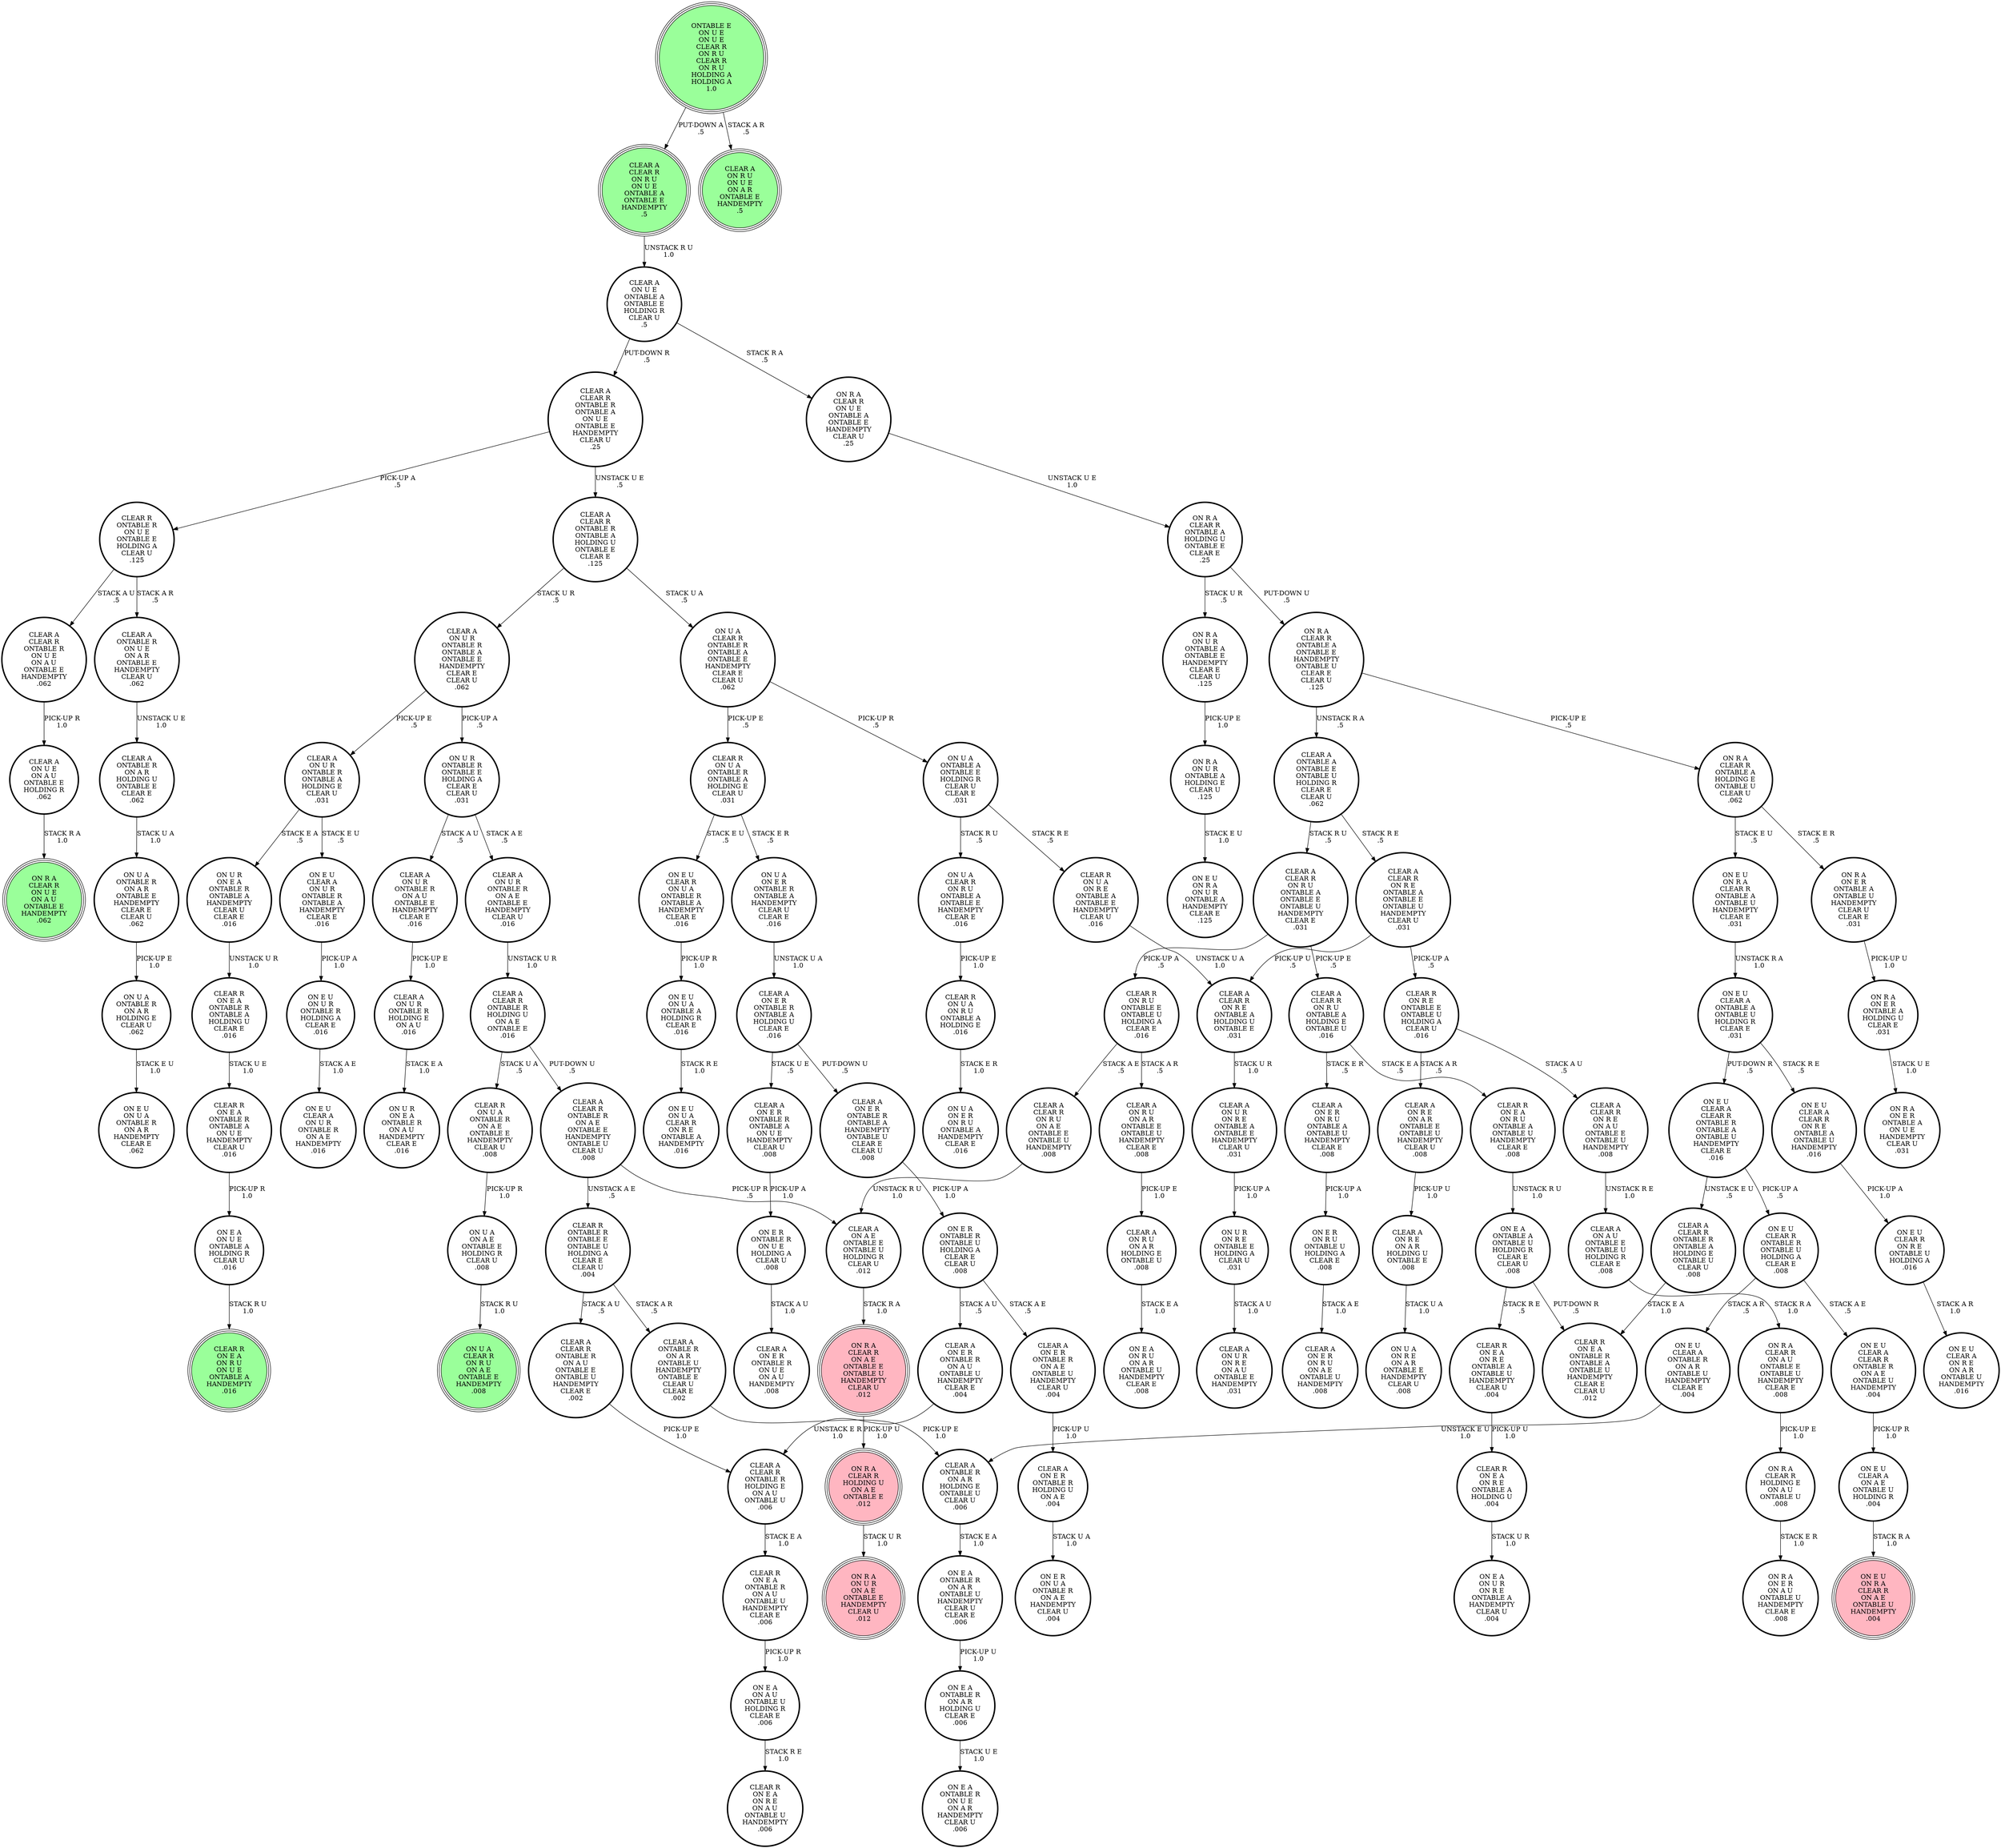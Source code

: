 digraph {
"CLEAR A\nCLEAR R\nON R E\nON A U\nONTABLE E\nONTABLE U\nHANDEMPTY\n.008\n" -> "CLEAR A\nON A U\nONTABLE E\nONTABLE U\nHOLDING R\nCLEAR E\n.008\n"[label="UNSTACK R E\n1.0\n"];
"ON E A\nON A U\nONTABLE U\nHOLDING R\nCLEAR E\n.006\n" -> "CLEAR R\nON E A\nON R E\nON A U\nONTABLE U\nHANDEMPTY\n.006\n"[label="STACK R E\n1.0\n"];
"ON E U\nON U A\nONTABLE A\nHOLDING R\nCLEAR E\n.016\n" -> "ON E U\nON U A\nCLEAR R\nON R E\nONTABLE A\nHANDEMPTY\n.016\n"[label="STACK R E\n1.0\n"];
"ON R A\nON E R\nONTABLE A\nONTABLE U\nHANDEMPTY\nCLEAR U\nCLEAR E\n.031\n" -> "ON R A\nON E R\nONTABLE A\nHOLDING U\nCLEAR E\n.031\n"[label="PICK-UP U\n1.0\n"];
"ON R A\nCLEAR R\nHOLDING E\nON A U\nONTABLE U\n.008\n" -> "ON R A\nON E R\nON A U\nONTABLE U\nHANDEMPTY\nCLEAR E\n.008\n"[label="STACK E R\n1.0\n"];
"CLEAR R\nONTABLE R\nONTABLE E\nONTABLE U\nHOLDING A\nCLEAR E\nCLEAR U\n.004\n" -> "CLEAR A\nONTABLE R\nON A R\nONTABLE U\nHANDEMPTY\nONTABLE E\nCLEAR U\nCLEAR E\n.002\n"[label="STACK A R\n.5\n"];
"CLEAR R\nONTABLE R\nONTABLE E\nONTABLE U\nHOLDING A\nCLEAR E\nCLEAR U\n.004\n" -> "CLEAR A\nCLEAR R\nONTABLE R\nON A U\nONTABLE E\nONTABLE U\nHANDEMPTY\nCLEAR E\n.002\n"[label="STACK A U\n.5\n"];
"CLEAR A\nON E R\nONTABLE R\nON A E\nONTABLE U\nHANDEMPTY\nCLEAR U\n.004\n" -> "CLEAR A\nON E R\nONTABLE R\nHOLDING U\nON A E\n.004\n"[label="PICK-UP U\n1.0\n"];
"CLEAR A\nCLEAR R\nON R U\nON U E\nONTABLE A\nONTABLE E\nHANDEMPTY\n.5\n" -> "CLEAR A\nON U E\nONTABLE A\nONTABLE E\nHOLDING R\nCLEAR U\n.5\n"[label="UNSTACK R U\n1.0\n"];
"ON E U\nCLEAR A\nCLEAR R\nONTABLE R\nONTABLE A\nONTABLE U\nHANDEMPTY\nCLEAR E\n.016\n" -> "ON E U\nCLEAR R\nONTABLE R\nONTABLE U\nHOLDING A\nCLEAR E\n.008\n"[label="PICK-UP A\n.5\n"];
"ON E U\nCLEAR A\nCLEAR R\nONTABLE R\nONTABLE A\nONTABLE U\nHANDEMPTY\nCLEAR E\n.016\n" -> "CLEAR A\nCLEAR R\nONTABLE R\nONTABLE A\nHOLDING E\nONTABLE U\nCLEAR U\n.008\n"[label="UNSTACK E U\n.5\n"];
"CLEAR A\nON A E\nONTABLE E\nONTABLE U\nHOLDING R\nCLEAR U\n.012\n" -> "ON R A\nCLEAR R\nON A E\nONTABLE E\nONTABLE U\nHANDEMPTY\nCLEAR U\n.012\n"[label="STACK R A\n1.0\n"];
"ON U A\nON E R\nONTABLE R\nONTABLE A\nHANDEMPTY\nCLEAR U\nCLEAR E\n.016\n" -> "CLEAR A\nON E R\nONTABLE R\nONTABLE A\nHOLDING U\nCLEAR E\n.016\n"[label="UNSTACK U A\n1.0\n"];
"CLEAR R\nON E A\nONTABLE R\nON A U\nONTABLE U\nHANDEMPTY\nCLEAR E\n.006\n" -> "ON E A\nON A U\nONTABLE U\nHOLDING R\nCLEAR E\n.006\n"[label="PICK-UP R\n1.0\n"];
"CLEAR A\nCLEAR R\nON R E\nONTABLE A\nONTABLE E\nONTABLE U\nHANDEMPTY\nCLEAR U\n.031\n" -> "CLEAR R\nON R E\nONTABLE E\nONTABLE U\nHOLDING A\nCLEAR U\n.016\n"[label="PICK-UP A\n.5\n"];
"CLEAR A\nCLEAR R\nON R E\nONTABLE A\nONTABLE E\nONTABLE U\nHANDEMPTY\nCLEAR U\n.031\n" -> "CLEAR A\nCLEAR R\nON R E\nONTABLE A\nHOLDING U\nONTABLE E\n.031\n"[label="PICK-UP U\n.5\n"];
"ON U R\nON E A\nONTABLE R\nONTABLE A\nHANDEMPTY\nCLEAR U\nCLEAR E\n.016\n" -> "CLEAR R\nON E A\nONTABLE R\nONTABLE A\nHOLDING U\nCLEAR E\n.016\n"[label="UNSTACK U R\n1.0\n"];
"CLEAR R\nON R E\nONTABLE E\nONTABLE U\nHOLDING A\nCLEAR U\n.016\n" -> "CLEAR A\nON R E\nON A R\nONTABLE E\nONTABLE U\nHANDEMPTY\nCLEAR U\n.008\n"[label="STACK A R\n.5\n"];
"CLEAR R\nON R E\nONTABLE E\nONTABLE U\nHOLDING A\nCLEAR U\n.016\n" -> "CLEAR A\nCLEAR R\nON R E\nON A U\nONTABLE E\nONTABLE U\nHANDEMPTY\n.008\n"[label="STACK A U\n.5\n"];
"CLEAR A\nON U R\nONTABLE R\nON A U\nONTABLE E\nHANDEMPTY\nCLEAR E\n.016\n" -> "CLEAR A\nON U R\nONTABLE R\nHOLDING E\nON A U\n.016\n"[label="PICK-UP E\n1.0\n"];
"CLEAR A\nON U R\nONTABLE R\nON A E\nONTABLE E\nHANDEMPTY\nCLEAR U\n.016\n" -> "CLEAR A\nCLEAR R\nONTABLE R\nHOLDING U\nON A E\nONTABLE E\n.016\n"[label="UNSTACK U R\n1.0\n"];
"ON E U\nCLEAR A\nCLEAR R\nON R E\nONTABLE A\nONTABLE U\nHANDEMPTY\n.016\n" -> "ON E U\nCLEAR R\nON R E\nONTABLE U\nHOLDING A\n.016\n"[label="PICK-UP A\n1.0\n"];
"ON E A\nONTABLE A\nONTABLE U\nHOLDING R\nCLEAR E\nCLEAR U\n.008\n" -> "CLEAR R\nON E A\nON R E\nONTABLE A\nONTABLE U\nHANDEMPTY\nCLEAR U\n.004\n"[label="STACK R E\n.5\n"];
"ON E A\nONTABLE A\nONTABLE U\nHOLDING R\nCLEAR E\nCLEAR U\n.008\n" -> "CLEAR R\nON E A\nONTABLE R\nONTABLE A\nONTABLE U\nHANDEMPTY\nCLEAR E\nCLEAR U\n.012\n"[label="PUT-DOWN R\n.5\n"];
"ON U A\nCLEAR R\nON R U\nONTABLE A\nONTABLE E\nHANDEMPTY\nCLEAR E\n.016\n" -> "CLEAR R\nON U A\nON R U\nONTABLE A\nHOLDING E\n.016\n"[label="PICK-UP E\n1.0\n"];
"CLEAR A\nCLEAR R\nON R E\nONTABLE A\nHOLDING U\nONTABLE E\n.031\n" -> "CLEAR A\nON U R\nON R E\nONTABLE A\nONTABLE E\nHANDEMPTY\nCLEAR U\n.031\n"[label="STACK U R\n1.0\n"];
"CLEAR A\nON U R\nONTABLE R\nONTABLE A\nONTABLE E\nHANDEMPTY\nCLEAR E\nCLEAR U\n.062\n" -> "CLEAR A\nON U R\nONTABLE R\nONTABLE A\nHOLDING E\nCLEAR U\n.031\n"[label="PICK-UP E\n.5\n"];
"CLEAR A\nON U R\nONTABLE R\nONTABLE A\nONTABLE E\nHANDEMPTY\nCLEAR E\nCLEAR U\n.062\n" -> "ON U R\nONTABLE R\nONTABLE E\nHOLDING A\nCLEAR E\nCLEAR U\n.031\n"[label="PICK-UP A\n.5\n"];
"ON E U\nON U R\nONTABLE R\nHOLDING A\nCLEAR E\n.016\n" -> "ON E U\nCLEAR A\nON U R\nONTABLE R\nON A E\nHANDEMPTY\n.016\n"[label="STACK A E\n1.0\n"];
"ON R A\nON E R\nONTABLE A\nHOLDING U\nCLEAR E\n.031\n" -> "ON R A\nON E R\nONTABLE A\nON U E\nHANDEMPTY\nCLEAR U\n.031\n"[label="STACK U E\n1.0\n"];
"ON R A\nCLEAR R\nONTABLE A\nHOLDING E\nONTABLE U\nCLEAR U\n.062\n" -> "ON E U\nON R A\nCLEAR R\nONTABLE A\nONTABLE U\nHANDEMPTY\nCLEAR E\n.031\n"[label="STACK E U\n.5\n"];
"ON R A\nCLEAR R\nONTABLE A\nHOLDING E\nONTABLE U\nCLEAR U\n.062\n" -> "ON R A\nON E R\nONTABLE A\nONTABLE U\nHANDEMPTY\nCLEAR U\nCLEAR E\n.031\n"[label="STACK E R\n.5\n"];
"ON E U\nCLEAR A\nON A E\nONTABLE U\nHOLDING R\n.004\n" -> "ON E U\nON R A\nCLEAR R\nON A E\nONTABLE U\nHANDEMPTY\n.004\n"[label="STACK R A\n1.0\n"];
"ON U A\nONTABLE R\nON A R\nHOLDING E\nCLEAR U\n.062\n" -> "ON E U\nON U A\nONTABLE R\nON A R\nHANDEMPTY\nCLEAR E\n.062\n"[label="STACK E U\n1.0\n"];
"CLEAR A\nCLEAR R\nONTABLE R\nON U E\nON A U\nONTABLE E\nHANDEMPTY\n.062\n" -> "CLEAR A\nON U E\nON A U\nONTABLE E\nHOLDING R\n.062\n"[label="PICK-UP R\n1.0\n"];
"CLEAR A\nON A U\nONTABLE E\nONTABLE U\nHOLDING R\nCLEAR E\n.008\n" -> "ON R A\nCLEAR R\nON A U\nONTABLE E\nONTABLE U\nHANDEMPTY\nCLEAR E\n.008\n"[label="STACK R A\n1.0\n"];
"ON R A\nCLEAR R\nONTABLE A\nHOLDING U\nONTABLE E\nCLEAR E\n.25\n" -> "ON R A\nON U R\nONTABLE A\nONTABLE E\nHANDEMPTY\nCLEAR E\nCLEAR U\n.125\n"[label="STACK U R\n.5\n"];
"ON R A\nCLEAR R\nONTABLE A\nHOLDING U\nONTABLE E\nCLEAR E\n.25\n" -> "ON R A\nCLEAR R\nONTABLE A\nONTABLE E\nHANDEMPTY\nONTABLE U\nCLEAR E\nCLEAR U\n.125\n"[label="PUT-DOWN U\n.5\n"];
"CLEAR A\nON E R\nONTABLE R\nONTABLE A\nON U E\nHANDEMPTY\nCLEAR U\n.008\n" -> "ON E R\nONTABLE R\nON U E\nHOLDING A\nCLEAR U\n.008\n"[label="PICK-UP A\n1.0\n"];
"CLEAR A\nCLEAR R\nONTABLE R\nON A E\nONTABLE E\nHANDEMPTY\nONTABLE U\nCLEAR U\n.008\n" -> "CLEAR A\nON A E\nONTABLE E\nONTABLE U\nHOLDING R\nCLEAR U\n.012\n"[label="PICK-UP R\n.5\n"];
"CLEAR A\nCLEAR R\nONTABLE R\nON A E\nONTABLE E\nHANDEMPTY\nONTABLE U\nCLEAR U\n.008\n" -> "CLEAR R\nONTABLE R\nONTABLE E\nONTABLE U\nHOLDING A\nCLEAR E\nCLEAR U\n.004\n"[label="UNSTACK A E\n.5\n"];
"CLEAR A\nON E R\nONTABLE R\nON A U\nONTABLE U\nHANDEMPTY\nCLEAR E\n.004\n" -> "CLEAR A\nCLEAR R\nONTABLE R\nHOLDING E\nON A U\nONTABLE U\n.006\n"[label="UNSTACK E R\n1.0\n"];
"CLEAR A\nON R E\nON A R\nHOLDING U\nONTABLE E\n.008\n" -> "ON U A\nON R E\nON A R\nONTABLE E\nHANDEMPTY\nCLEAR U\n.008\n"[label="STACK U A\n1.0\n"];
"CLEAR R\nON E A\nONTABLE R\nONTABLE A\nHOLDING U\nCLEAR E\n.016\n" -> "CLEAR R\nON E A\nONTABLE R\nONTABLE A\nON U E\nHANDEMPTY\nCLEAR U\n.016\n"[label="STACK U E\n1.0\n"];
"CLEAR A\nCLEAR R\nONTABLE R\nONTABLE A\nON U E\nONTABLE E\nHANDEMPTY\nCLEAR U\n.25\n" -> "CLEAR A\nCLEAR R\nONTABLE R\nONTABLE A\nHOLDING U\nONTABLE E\nCLEAR E\n.125\n"[label="UNSTACK U E\n.5\n"];
"CLEAR A\nCLEAR R\nONTABLE R\nONTABLE A\nON U E\nONTABLE E\nHANDEMPTY\nCLEAR U\n.25\n" -> "CLEAR R\nONTABLE R\nON U E\nONTABLE E\nHOLDING A\nCLEAR U\n.125\n"[label="PICK-UP A\n.5\n"];
"CLEAR A\nCLEAR R\nONTABLE R\nHOLDING U\nON A E\nONTABLE E\n.016\n" -> "CLEAR R\nON U A\nONTABLE R\nON A E\nONTABLE E\nHANDEMPTY\nCLEAR U\n.008\n"[label="STACK U A\n.5\n"];
"CLEAR A\nCLEAR R\nONTABLE R\nHOLDING U\nON A E\nONTABLE E\n.016\n" -> "CLEAR A\nCLEAR R\nONTABLE R\nON A E\nONTABLE E\nHANDEMPTY\nONTABLE U\nCLEAR U\n.008\n"[label="PUT-DOWN U\n.5\n"];
"ON E U\nCLEAR R\nON R E\nONTABLE U\nHOLDING A\n.016\n" -> "ON E U\nCLEAR A\nON R E\nON A R\nONTABLE U\nHANDEMPTY\n.016\n"[label="STACK A R\n1.0\n"];
"ON R A\nON U R\nONTABLE A\nHOLDING E\nCLEAR U\n.125\n" -> "ON E U\nON R A\nON U R\nONTABLE A\nHANDEMPTY\nCLEAR E\n.125\n"[label="STACK E U\n1.0\n"];
"ON E U\nCLEAR R\nONTABLE R\nONTABLE U\nHOLDING A\nCLEAR E\n.008\n" -> "ON E U\nCLEAR A\nCLEAR R\nONTABLE R\nON A E\nONTABLE U\nHANDEMPTY\n.004\n"[label="STACK A E\n.5\n"];
"ON E U\nCLEAR R\nONTABLE R\nONTABLE U\nHOLDING A\nCLEAR E\n.008\n" -> "ON E U\nCLEAR A\nONTABLE R\nON A R\nONTABLE U\nHANDEMPTY\nCLEAR E\n.004\n"[label="STACK A R\n.5\n"];
"CLEAR R\nON E A\nON R E\nONTABLE A\nHOLDING U\n.004\n" -> "ON E A\nON U R\nON R E\nONTABLE A\nHANDEMPTY\nCLEAR U\n.004\n"[label="STACK U R\n1.0\n"];
"CLEAR R\nON E A\nONTABLE R\nONTABLE A\nON U E\nHANDEMPTY\nCLEAR U\n.016\n" -> "ON E A\nON U E\nONTABLE A\nHOLDING R\nCLEAR U\n.016\n"[label="PICK-UP R\n1.0\n"];
"CLEAR A\nON U R\nONTABLE R\nONTABLE A\nHOLDING E\nCLEAR U\n.031\n" -> "ON U R\nON E A\nONTABLE R\nONTABLE A\nHANDEMPTY\nCLEAR U\nCLEAR E\n.016\n"[label="STACK E A\n.5\n"];
"CLEAR A\nON U R\nONTABLE R\nONTABLE A\nHOLDING E\nCLEAR U\n.031\n" -> "ON E U\nCLEAR A\nON U R\nONTABLE R\nONTABLE A\nHANDEMPTY\nCLEAR E\n.016\n"[label="STACK E U\n.5\n"];
"CLEAR A\nON E R\nONTABLE R\nONTABLE A\nHOLDING U\nCLEAR E\n.016\n" -> "CLEAR A\nON E R\nONTABLE R\nONTABLE A\nHANDEMPTY\nONTABLE U\nCLEAR E\nCLEAR U\n.008\n"[label="PUT-DOWN U\n.5\n"];
"CLEAR A\nON E R\nONTABLE R\nONTABLE A\nHOLDING U\nCLEAR E\n.016\n" -> "CLEAR A\nON E R\nONTABLE R\nONTABLE A\nON U E\nHANDEMPTY\nCLEAR U\n.008\n"[label="STACK U E\n.5\n"];
"CLEAR R\nON U A\nONTABLE R\nONTABLE A\nHOLDING E\nCLEAR U\n.031\n" -> "ON U A\nON E R\nONTABLE R\nONTABLE A\nHANDEMPTY\nCLEAR U\nCLEAR E\n.016\n"[label="STACK E R\n.5\n"];
"CLEAR R\nON U A\nONTABLE R\nONTABLE A\nHOLDING E\nCLEAR U\n.031\n" -> "ON E U\nCLEAR R\nON U A\nONTABLE R\nONTABLE A\nHANDEMPTY\nCLEAR E\n.016\n"[label="STACK E U\n.5\n"];
"ON E R\nONTABLE R\nONTABLE U\nHOLDING A\nCLEAR E\nCLEAR U\n.008\n" -> "CLEAR A\nON E R\nONTABLE R\nON A E\nONTABLE U\nHANDEMPTY\nCLEAR U\n.004\n"[label="STACK A E\n.5\n"];
"ON E R\nONTABLE R\nONTABLE U\nHOLDING A\nCLEAR E\nCLEAR U\n.008\n" -> "CLEAR A\nON E R\nONTABLE R\nON A U\nONTABLE U\nHANDEMPTY\nCLEAR E\n.004\n"[label="STACK A U\n.5\n"];
"ON R A\nCLEAR R\nON U E\nONTABLE A\nONTABLE E\nHANDEMPTY\nCLEAR U\n.25\n" -> "ON R A\nCLEAR R\nONTABLE A\nHOLDING U\nONTABLE E\nCLEAR E\n.25\n"[label="UNSTACK U E\n1.0\n"];
"ON E U\nCLEAR A\nONTABLE A\nONTABLE U\nHOLDING R\nCLEAR E\n.031\n" -> "ON E U\nCLEAR A\nCLEAR R\nONTABLE R\nONTABLE A\nONTABLE U\nHANDEMPTY\nCLEAR E\n.016\n"[label="PUT-DOWN R\n.5\n"];
"ON E U\nCLEAR A\nONTABLE A\nONTABLE U\nHOLDING R\nCLEAR E\n.031\n" -> "ON E U\nCLEAR A\nCLEAR R\nON R E\nONTABLE A\nONTABLE U\nHANDEMPTY\n.016\n"[label="STACK R E\n.5\n"];
"ON E A\nONTABLE R\nON A R\nONTABLE U\nHANDEMPTY\nCLEAR U\nCLEAR E\n.006\n" -> "ON E A\nONTABLE R\nON A R\nHOLDING U\nCLEAR E\n.006\n"[label="PICK-UP U\n1.0\n"];
"ON E A\nONTABLE R\nON A R\nHOLDING U\nCLEAR E\n.006\n" -> "ON E A\nONTABLE R\nON U E\nON A R\nHANDEMPTY\nCLEAR U\n.006\n"[label="STACK U E\n1.0\n"];
"CLEAR A\nON R U\nON A R\nONTABLE E\nONTABLE U\nHANDEMPTY\nCLEAR E\n.008\n" -> "CLEAR A\nON R U\nON A R\nHOLDING E\nONTABLE U\n.008\n"[label="PICK-UP E\n1.0\n"];
"CLEAR A\nCLEAR R\nON R U\nON A E\nONTABLE E\nONTABLE U\nHANDEMPTY\n.008\n" -> "CLEAR A\nON A E\nONTABLE E\nONTABLE U\nHOLDING R\nCLEAR U\n.012\n"[label="UNSTACK R U\n1.0\n"];
"ON U A\nONTABLE R\nON A R\nONTABLE E\nHANDEMPTY\nCLEAR E\nCLEAR U\n.062\n" -> "ON U A\nONTABLE R\nON A R\nHOLDING E\nCLEAR U\n.062\n"[label="PICK-UP E\n1.0\n"];
"CLEAR R\nONTABLE R\nON U E\nONTABLE E\nHOLDING A\nCLEAR U\n.125\n" -> "CLEAR A\nONTABLE R\nON U E\nON A R\nONTABLE E\nHANDEMPTY\nCLEAR U\n.062\n"[label="STACK A R\n.5\n"];
"CLEAR R\nONTABLE R\nON U E\nONTABLE E\nHOLDING A\nCLEAR U\n.125\n" -> "CLEAR A\nCLEAR R\nONTABLE R\nON U E\nON A U\nONTABLE E\nHANDEMPTY\n.062\n"[label="STACK A U\n.5\n"];
"CLEAR A\nCLEAR R\nONTABLE R\nONTABLE A\nHOLDING U\nONTABLE E\nCLEAR E\n.125\n" -> "CLEAR A\nON U R\nONTABLE R\nONTABLE A\nONTABLE E\nHANDEMPTY\nCLEAR E\nCLEAR U\n.062\n"[label="STACK U R\n.5\n"];
"CLEAR A\nCLEAR R\nONTABLE R\nONTABLE A\nHOLDING U\nONTABLE E\nCLEAR E\n.125\n" -> "ON U A\nCLEAR R\nONTABLE R\nONTABLE A\nONTABLE E\nHANDEMPTY\nCLEAR E\nCLEAR U\n.062\n"[label="STACK U A\n.5\n"];
"ON E U\nCLEAR A\nONTABLE R\nON A R\nONTABLE U\nHANDEMPTY\nCLEAR E\n.004\n" -> "CLEAR A\nONTABLE R\nON A R\nHOLDING E\nONTABLE U\nCLEAR U\n.006\n"[label="UNSTACK E U\n1.0\n"];
"CLEAR R\nON E A\nON R U\nONTABLE A\nONTABLE U\nHANDEMPTY\nCLEAR E\n.008\n" -> "ON E A\nONTABLE A\nONTABLE U\nHOLDING R\nCLEAR E\nCLEAR U\n.008\n"[label="UNSTACK R U\n1.0\n"];
"ON E R\nONTABLE R\nON U E\nHOLDING A\nCLEAR U\n.008\n" -> "CLEAR A\nON E R\nONTABLE R\nON U E\nON A U\nHANDEMPTY\n.008\n"[label="STACK A U\n1.0\n"];
"CLEAR A\nCLEAR R\nONTABLE R\nHOLDING E\nON A U\nONTABLE U\n.006\n" -> "CLEAR R\nON E A\nONTABLE R\nON A U\nONTABLE U\nHANDEMPTY\nCLEAR E\n.006\n"[label="STACK E A\n1.0\n"];
"ON E A\nON U E\nONTABLE A\nHOLDING R\nCLEAR U\n.016\n" -> "CLEAR R\nON E A\nON R U\nON U E\nONTABLE A\nHANDEMPTY\n.016\n"[label="STACK R U\n1.0\n"];
"ON U R\nON R E\nONTABLE E\nHOLDING A\nCLEAR U\n.031\n" -> "CLEAR A\nON U R\nON R E\nON A U\nONTABLE E\nHANDEMPTY\n.031\n"[label="STACK A U\n1.0\n"];
"ON U A\nCLEAR R\nONTABLE R\nONTABLE A\nONTABLE E\nHANDEMPTY\nCLEAR E\nCLEAR U\n.062\n" -> "CLEAR R\nON U A\nONTABLE R\nONTABLE A\nHOLDING E\nCLEAR U\n.031\n"[label="PICK-UP E\n.5\n"];
"ON U A\nCLEAR R\nONTABLE R\nONTABLE A\nONTABLE E\nHANDEMPTY\nCLEAR E\nCLEAR U\n.062\n" -> "ON U A\nONTABLE A\nONTABLE E\nHOLDING R\nCLEAR U\nCLEAR E\n.031\n"[label="PICK-UP R\n.5\n"];
"CLEAR A\nONTABLE R\nON A R\nONTABLE U\nHANDEMPTY\nONTABLE E\nCLEAR U\nCLEAR E\n.002\n" -> "CLEAR A\nONTABLE R\nON A R\nHOLDING E\nONTABLE U\nCLEAR U\n.006\n"[label="PICK-UP E\n1.0\n"];
"CLEAR R\nON U A\nON R E\nONTABLE A\nONTABLE E\nHANDEMPTY\nCLEAR U\n.016\n" -> "CLEAR A\nCLEAR R\nON R E\nONTABLE A\nHOLDING U\nONTABLE E\n.031\n"[label="UNSTACK U A\n1.0\n"];
"CLEAR A\nONTABLE R\nON A R\nHOLDING E\nONTABLE U\nCLEAR U\n.006\n" -> "ON E A\nONTABLE R\nON A R\nONTABLE U\nHANDEMPTY\nCLEAR U\nCLEAR E\n.006\n"[label="STACK E A\n1.0\n"];
"ON R A\nCLEAR R\nONTABLE A\nONTABLE E\nHANDEMPTY\nONTABLE U\nCLEAR E\nCLEAR U\n.125\n" -> "CLEAR A\nONTABLE A\nONTABLE E\nONTABLE U\nHOLDING R\nCLEAR E\nCLEAR U\n.062\n"[label="UNSTACK R A\n.5\n"];
"ON R A\nCLEAR R\nONTABLE A\nONTABLE E\nHANDEMPTY\nONTABLE U\nCLEAR E\nCLEAR U\n.125\n" -> "ON R A\nCLEAR R\nONTABLE A\nHOLDING E\nONTABLE U\nCLEAR U\n.062\n"[label="PICK-UP E\n.5\n"];
"ON R A\nCLEAR R\nON A E\nONTABLE E\nONTABLE U\nHANDEMPTY\nCLEAR U\n.012\n" -> "ON R A\nCLEAR R\nHOLDING U\nON A E\nONTABLE E\n.012\n"[label="PICK-UP U\n1.0\n"];
"ON U A\nONTABLE A\nONTABLE E\nHOLDING R\nCLEAR U\nCLEAR E\n.031\n" -> "CLEAR R\nON U A\nON R E\nONTABLE A\nONTABLE E\nHANDEMPTY\nCLEAR U\n.016\n"[label="STACK R E\n.5\n"];
"ON U A\nONTABLE A\nONTABLE E\nHOLDING R\nCLEAR U\nCLEAR E\n.031\n" -> "ON U A\nCLEAR R\nON R U\nONTABLE A\nONTABLE E\nHANDEMPTY\nCLEAR E\n.016\n"[label="STACK R U\n.5\n"];
"CLEAR A\nON U E\nON A U\nONTABLE E\nHOLDING R\n.062\n" -> "ON R A\nCLEAR R\nON U E\nON A U\nONTABLE E\nHANDEMPTY\n.062\n"[label="STACK R A\n1.0\n"];
"ON U A\nON A E\nONTABLE E\nHOLDING R\nCLEAR U\n.008\n" -> "ON U A\nCLEAR R\nON R U\nON A E\nONTABLE E\nHANDEMPTY\n.008\n"[label="STACK R U\n1.0\n"];
"ON R A\nON U R\nONTABLE A\nONTABLE E\nHANDEMPTY\nCLEAR E\nCLEAR U\n.125\n" -> "ON R A\nON U R\nONTABLE A\nHOLDING E\nCLEAR U\n.125\n"[label="PICK-UP E\n1.0\n"];
"ON U R\nONTABLE R\nONTABLE E\nHOLDING A\nCLEAR E\nCLEAR U\n.031\n" -> "CLEAR A\nON U R\nONTABLE R\nON A E\nONTABLE E\nHANDEMPTY\nCLEAR U\n.016\n"[label="STACK A E\n.5\n"];
"ON U R\nONTABLE R\nONTABLE E\nHOLDING A\nCLEAR E\nCLEAR U\n.031\n" -> "CLEAR A\nON U R\nONTABLE R\nON A U\nONTABLE E\nHANDEMPTY\nCLEAR E\n.016\n"[label="STACK A U\n.5\n"];
"CLEAR R\nON E A\nON R E\nONTABLE A\nONTABLE U\nHANDEMPTY\nCLEAR U\n.004\n" -> "CLEAR R\nON E A\nON R E\nONTABLE A\nHOLDING U\n.004\n"[label="PICK-UP U\n1.0\n"];
"CLEAR A\nON E R\nONTABLE R\nONTABLE A\nHANDEMPTY\nONTABLE U\nCLEAR E\nCLEAR U\n.008\n" -> "ON E R\nONTABLE R\nONTABLE U\nHOLDING A\nCLEAR E\nCLEAR U\n.008\n"[label="PICK-UP A\n1.0\n"];
"ON E U\nCLEAR R\nON U A\nONTABLE R\nONTABLE A\nHANDEMPTY\nCLEAR E\n.016\n" -> "ON E U\nON U A\nONTABLE A\nHOLDING R\nCLEAR E\n.016\n"[label="PICK-UP R\n1.0\n"];
"ON E R\nON R U\nONTABLE U\nHOLDING A\nCLEAR E\n.008\n" -> "CLEAR A\nON E R\nON R U\nON A E\nONTABLE U\nHANDEMPTY\n.008\n"[label="STACK A E\n1.0\n"];
"CLEAR A\nON R U\nON A R\nHOLDING E\nONTABLE U\n.008\n" -> "ON E A\nON R U\nON A R\nONTABLE U\nHANDEMPTY\nCLEAR E\n.008\n"[label="STACK E A\n1.0\n"];
"CLEAR A\nON R E\nON A R\nONTABLE E\nONTABLE U\nHANDEMPTY\nCLEAR U\n.008\n" -> "CLEAR A\nON R E\nON A R\nHOLDING U\nONTABLE E\n.008\n"[label="PICK-UP U\n1.0\n"];
"CLEAR A\nON E R\nONTABLE R\nHOLDING U\nON A E\n.004\n" -> "ON E R\nON U A\nONTABLE R\nON A E\nHANDEMPTY\nCLEAR U\n.004\n"[label="STACK U A\n1.0\n"];
"CLEAR A\nCLEAR R\nONTABLE R\nON A U\nONTABLE E\nONTABLE U\nHANDEMPTY\nCLEAR E\n.002\n" -> "CLEAR A\nCLEAR R\nONTABLE R\nHOLDING E\nON A U\nONTABLE U\n.006\n"[label="PICK-UP E\n1.0\n"];
"ON E U\nCLEAR A\nON U R\nONTABLE R\nONTABLE A\nHANDEMPTY\nCLEAR E\n.016\n" -> "ON E U\nON U R\nONTABLE R\nHOLDING A\nCLEAR E\n.016\n"[label="PICK-UP A\n1.0\n"];
"CLEAR A\nON U R\nONTABLE R\nHOLDING E\nON A U\n.016\n" -> "ON U R\nON E A\nONTABLE R\nON A U\nHANDEMPTY\nCLEAR E\n.016\n"[label="STACK E A\n1.0\n"];
"CLEAR A\nONTABLE R\nON A R\nHOLDING U\nONTABLE E\nCLEAR E\n.062\n" -> "ON U A\nONTABLE R\nON A R\nONTABLE E\nHANDEMPTY\nCLEAR E\nCLEAR U\n.062\n"[label="STACK U A\n1.0\n"];
"ONTABLE E\nON U E\nON U E\nCLEAR R\nON R U\nCLEAR R\nON R U\nHOLDING A\nHOLDING A\n1.0\n" -> "CLEAR A\nON R U\nON U E\nON A R\nONTABLE E\nHANDEMPTY\n.5\n"[label="STACK A R\n.5\n"];
"ONTABLE E\nON U E\nON U E\nCLEAR R\nON R U\nCLEAR R\nON R U\nHOLDING A\nHOLDING A\n1.0\n" -> "CLEAR A\nCLEAR R\nON R U\nON U E\nONTABLE A\nONTABLE E\nHANDEMPTY\n.5\n"[label="PUT-DOWN A\n.5\n"];
"CLEAR A\nONTABLE R\nON U E\nON A R\nONTABLE E\nHANDEMPTY\nCLEAR U\n.062\n" -> "CLEAR A\nONTABLE R\nON A R\nHOLDING U\nONTABLE E\nCLEAR E\n.062\n"[label="UNSTACK U E\n1.0\n"];
"CLEAR A\nCLEAR R\nON R U\nONTABLE A\nONTABLE E\nONTABLE U\nHANDEMPTY\nCLEAR E\n.031\n" -> "CLEAR A\nCLEAR R\nON R U\nONTABLE A\nHOLDING E\nONTABLE U\n.016\n"[label="PICK-UP E\n.5\n"];
"CLEAR A\nCLEAR R\nON R U\nONTABLE A\nONTABLE E\nONTABLE U\nHANDEMPTY\nCLEAR E\n.031\n" -> "CLEAR R\nON R U\nONTABLE E\nONTABLE U\nHOLDING A\nCLEAR E\n.016\n"[label="PICK-UP A\n.5\n"];
"CLEAR A\nON E R\nON R U\nONTABLE A\nONTABLE U\nHANDEMPTY\nCLEAR E\n.008\n" -> "ON E R\nON R U\nONTABLE U\nHOLDING A\nCLEAR E\n.008\n"[label="PICK-UP A\n1.0\n"];
"CLEAR A\nCLEAR R\nONTABLE R\nONTABLE A\nHOLDING E\nONTABLE U\nCLEAR U\n.008\n" -> "CLEAR R\nON E A\nONTABLE R\nONTABLE A\nONTABLE U\nHANDEMPTY\nCLEAR E\nCLEAR U\n.012\n"[label="STACK E A\n1.0\n"];
"CLEAR A\nCLEAR R\nON R U\nONTABLE A\nHOLDING E\nONTABLE U\n.016\n" -> "CLEAR A\nON E R\nON R U\nONTABLE A\nONTABLE U\nHANDEMPTY\nCLEAR E\n.008\n"[label="STACK E R\n.5\n"];
"CLEAR A\nCLEAR R\nON R U\nONTABLE A\nHOLDING E\nONTABLE U\n.016\n" -> "CLEAR R\nON E A\nON R U\nONTABLE A\nONTABLE U\nHANDEMPTY\nCLEAR E\n.008\n"[label="STACK E A\n.5\n"];
"CLEAR A\nON U E\nONTABLE A\nONTABLE E\nHOLDING R\nCLEAR U\n.5\n" -> "CLEAR A\nCLEAR R\nONTABLE R\nONTABLE A\nON U E\nONTABLE E\nHANDEMPTY\nCLEAR U\n.25\n"[label="PUT-DOWN R\n.5\n"];
"CLEAR A\nON U E\nONTABLE A\nONTABLE E\nHOLDING R\nCLEAR U\n.5\n" -> "ON R A\nCLEAR R\nON U E\nONTABLE A\nONTABLE E\nHANDEMPTY\nCLEAR U\n.25\n"[label="STACK R A\n.5\n"];
"CLEAR A\nONTABLE A\nONTABLE E\nONTABLE U\nHOLDING R\nCLEAR E\nCLEAR U\n.062\n" -> "CLEAR A\nCLEAR R\nON R E\nONTABLE A\nONTABLE E\nONTABLE U\nHANDEMPTY\nCLEAR U\n.031\n"[label="STACK R E\n.5\n"];
"CLEAR A\nONTABLE A\nONTABLE E\nONTABLE U\nHOLDING R\nCLEAR E\nCLEAR U\n.062\n" -> "CLEAR A\nCLEAR R\nON R U\nONTABLE A\nONTABLE E\nONTABLE U\nHANDEMPTY\nCLEAR E\n.031\n"[label="STACK R U\n.5\n"];
"CLEAR R\nON R U\nONTABLE E\nONTABLE U\nHOLDING A\nCLEAR E\n.016\n" -> "CLEAR A\nON R U\nON A R\nONTABLE E\nONTABLE U\nHANDEMPTY\nCLEAR E\n.008\n"[label="STACK A R\n.5\n"];
"CLEAR R\nON R U\nONTABLE E\nONTABLE U\nHOLDING A\nCLEAR E\n.016\n" -> "CLEAR A\nCLEAR R\nON R U\nON A E\nONTABLE E\nONTABLE U\nHANDEMPTY\n.008\n"[label="STACK A E\n.5\n"];
"ON E U\nCLEAR A\nCLEAR R\nONTABLE R\nON A E\nONTABLE U\nHANDEMPTY\n.004\n" -> "ON E U\nCLEAR A\nON A E\nONTABLE U\nHOLDING R\n.004\n"[label="PICK-UP R\n1.0\n"];
"CLEAR R\nON U A\nONTABLE R\nON A E\nONTABLE E\nHANDEMPTY\nCLEAR U\n.008\n" -> "ON U A\nON A E\nONTABLE E\nHOLDING R\nCLEAR U\n.008\n"[label="PICK-UP R\n1.0\n"];
"CLEAR A\nON U R\nON R E\nONTABLE A\nONTABLE E\nHANDEMPTY\nCLEAR U\n.031\n" -> "ON U R\nON R E\nONTABLE E\nHOLDING A\nCLEAR U\n.031\n"[label="PICK-UP A\n1.0\n"];
"ON R A\nCLEAR R\nON A U\nONTABLE E\nONTABLE U\nHANDEMPTY\nCLEAR E\n.008\n" -> "ON R A\nCLEAR R\nHOLDING E\nON A U\nONTABLE U\n.008\n"[label="PICK-UP E\n1.0\n"];
"CLEAR R\nON U A\nON R U\nONTABLE A\nHOLDING E\n.016\n" -> "ON U A\nON E R\nON R U\nONTABLE A\nHANDEMPTY\nCLEAR E\n.016\n"[label="STACK E R\n1.0\n"];
"ON E U\nON R A\nCLEAR R\nONTABLE A\nONTABLE U\nHANDEMPTY\nCLEAR E\n.031\n" -> "ON E U\nCLEAR A\nONTABLE A\nONTABLE U\nHOLDING R\nCLEAR E\n.031\n"[label="UNSTACK R A\n1.0\n"];
"ON R A\nCLEAR R\nHOLDING U\nON A E\nONTABLE E\n.012\n" -> "ON R A\nON U R\nON A E\nONTABLE E\nHANDEMPTY\nCLEAR U\n.012\n"[label="STACK U R\n1.0\n"];
"ON E U\nON R A\nCLEAR R\nON A E\nONTABLE U\nHANDEMPTY\n.004\n" [shape=circle, style=filled, fillcolor=lightpink, peripheries=3];
"ON R A\nON U R\nON A E\nONTABLE E\nHANDEMPTY\nCLEAR U\n.012\n" [shape=circle, style=filled, fillcolor=lightpink, peripheries=3];
"ON E A\nONTABLE R\nON U E\nON A R\nHANDEMPTY\nCLEAR U\n.006\n" [shape=circle, penwidth=3];
"ON E U\nON U A\nCLEAR R\nON R E\nONTABLE A\nHANDEMPTY\n.016\n" [shape=circle, penwidth=3];
"ON E A\nON U R\nON R E\nONTABLE A\nHANDEMPTY\nCLEAR U\n.004\n" [shape=circle, penwidth=3];
"ON E U\nON U A\nONTABLE R\nON A R\nHANDEMPTY\nCLEAR E\n.062\n" [shape=circle, penwidth=3];
"CLEAR A\nON R U\nON U E\nON A R\nONTABLE E\nHANDEMPTY\n.5\n" [shape=circle, style=filled, fillcolor=palegreen1, peripheries=3];
"ON R A\nON E R\nON A U\nONTABLE U\nHANDEMPTY\nCLEAR E\n.008\n" [shape=circle, penwidth=3];
"ON E U\nON R A\nON U R\nONTABLE A\nHANDEMPTY\nCLEAR E\n.125\n" [shape=circle, penwidth=3];
"CLEAR R\nON E A\nON R E\nON A U\nONTABLE U\nHANDEMPTY\n.006\n" [shape=circle, penwidth=3];
"CLEAR A\nON E R\nON R U\nON A E\nONTABLE U\nHANDEMPTY\n.008\n" [shape=circle, penwidth=3];
"ON E A\nON R U\nON A R\nONTABLE U\nHANDEMPTY\nCLEAR E\n.008\n" [shape=circle, penwidth=3];
"ON E U\nCLEAR A\nON U R\nONTABLE R\nON A E\nHANDEMPTY\n.016\n" [shape=circle, penwidth=3];
"ON U A\nON R E\nON A R\nONTABLE E\nHANDEMPTY\nCLEAR U\n.008\n" [shape=circle, penwidth=3];
"ON U A\nCLEAR R\nON R U\nON A E\nONTABLE E\nHANDEMPTY\n.008\n" [shape=circle, style=filled, fillcolor=palegreen1, peripheries=3];
"ON E R\nON U A\nONTABLE R\nON A E\nHANDEMPTY\nCLEAR U\n.004\n" [shape=circle, penwidth=3];
"CLEAR R\nON E A\nONTABLE R\nONTABLE A\nONTABLE U\nHANDEMPTY\nCLEAR E\nCLEAR U\n.012\n" [shape=circle, penwidth=3];
"ON R A\nCLEAR R\nON U E\nON A U\nONTABLE E\nHANDEMPTY\n.062\n" [shape=circle, style=filled, fillcolor=palegreen1, peripheries=3];
"ON U R\nON E A\nONTABLE R\nON A U\nHANDEMPTY\nCLEAR E\n.016\n" [shape=circle, penwidth=3];
"CLEAR R\nON E A\nON R U\nON U E\nONTABLE A\nHANDEMPTY\n.016\n" [shape=circle, style=filled, fillcolor=palegreen1, peripheries=3];
"ON U A\nON E R\nON R U\nONTABLE A\nHANDEMPTY\nCLEAR E\n.016\n" [shape=circle, penwidth=3];
"CLEAR A\nON E R\nONTABLE R\nON U E\nON A U\nHANDEMPTY\n.008\n" [shape=circle, penwidth=3];
"ON E U\nCLEAR A\nON R E\nON A R\nONTABLE U\nHANDEMPTY\n.016\n" [shape=circle, penwidth=3];
"CLEAR A\nON U R\nON R E\nON A U\nONTABLE E\nHANDEMPTY\n.031\n" [shape=circle, penwidth=3];
"ON R A\nON E R\nONTABLE A\nON U E\nHANDEMPTY\nCLEAR U\n.031\n" [shape=circle, penwidth=3];
"CLEAR A\nONTABLE A\nONTABLE E\nONTABLE U\nHOLDING R\nCLEAR E\nCLEAR U\n.062\n" [shape=circle, penwidth=3];
"CLEAR R\nON R E\nONTABLE E\nONTABLE U\nHOLDING A\nCLEAR U\n.016\n" [shape=circle, penwidth=3];
"CLEAR A\nONTABLE R\nON A R\nONTABLE U\nHANDEMPTY\nONTABLE E\nCLEAR U\nCLEAR E\n.002\n" [shape=circle, penwidth=3];
"ON E U\nCLEAR A\nON A E\nONTABLE U\nHOLDING R\n.004\n" [shape=circle, penwidth=3];
"ON E U\nON R A\nCLEAR R\nON A E\nONTABLE U\nHANDEMPTY\n.004\n" [shape=circle, style=filled, fillcolor=lightpink, peripheries=3];
"ON R A\nON U R\nON A E\nONTABLE E\nHANDEMPTY\nCLEAR U\n.012\n" [shape=circle, style=filled, fillcolor=lightpink, peripheries=3];
"CLEAR A\nCLEAR R\nON R U\nON A E\nONTABLE E\nONTABLE U\nHANDEMPTY\n.008\n" [shape=circle, penwidth=3];
"ON E U\nCLEAR R\nON R E\nONTABLE U\nHOLDING A\n.016\n" [shape=circle, penwidth=3];
"ON E A\nONTABLE R\nON U E\nON A R\nHANDEMPTY\nCLEAR U\n.006\n" [shape=circle, penwidth=3];
"ON E U\nON U A\nCLEAR R\nON R E\nONTABLE A\nHANDEMPTY\n.016\n" [shape=circle, penwidth=3];
"CLEAR A\nON U E\nONTABLE A\nONTABLE E\nHOLDING R\nCLEAR U\n.5\n" [shape=circle, penwidth=3];
"ON E A\nON U R\nON R E\nONTABLE A\nHANDEMPTY\nCLEAR U\n.004\n" [shape=circle, penwidth=3];
"ON U R\nON E A\nONTABLE R\nONTABLE A\nHANDEMPTY\nCLEAR U\nCLEAR E\n.016\n" [shape=circle, penwidth=3];
"ON E U\nON U A\nONTABLE R\nON A R\nHANDEMPTY\nCLEAR E\n.062\n" [shape=circle, penwidth=3];
"ON E U\nON R A\nCLEAR R\nONTABLE A\nONTABLE U\nHANDEMPTY\nCLEAR E\n.031\n" [shape=circle, penwidth=3];
"CLEAR A\nCLEAR R\nON R E\nON A U\nONTABLE E\nONTABLE U\nHANDEMPTY\n.008\n" [shape=circle, penwidth=3];
"ON E U\nCLEAR R\nONTABLE R\nONTABLE U\nHOLDING A\nCLEAR E\n.008\n" [shape=circle, penwidth=3];
"CLEAR A\nON R U\nON A R\nONTABLE E\nONTABLE U\nHANDEMPTY\nCLEAR E\n.008\n" [shape=circle, penwidth=3];
"CLEAR R\nON U A\nON R U\nONTABLE A\nHOLDING E\n.016\n" [shape=circle, penwidth=3];
"CLEAR A\nON U R\nONTABLE R\nONTABLE A\nONTABLE E\nHANDEMPTY\nCLEAR E\nCLEAR U\n.062\n" [shape=circle, penwidth=3];
"ON E A\nONTABLE R\nON A R\nHOLDING U\nCLEAR E\n.006\n" [shape=circle, penwidth=3];
"CLEAR A\nON R U\nON U E\nON A R\nONTABLE E\nHANDEMPTY\n.5\n" [shape=circle, style=filled, fillcolor=palegreen1, peripheries=3];
"ON R A\nON E R\nON A U\nONTABLE U\nHANDEMPTY\nCLEAR E\n.008\n" [shape=circle, penwidth=3];
"ON E U\nON R A\nON U R\nONTABLE A\nHANDEMPTY\nCLEAR E\n.125\n" [shape=circle, penwidth=3];
"CLEAR A\nON E R\nONTABLE R\nONTABLE A\nHANDEMPTY\nONTABLE U\nCLEAR E\nCLEAR U\n.008\n" [shape=circle, penwidth=3];
"CLEAR A\nON U E\nON A U\nONTABLE E\nHOLDING R\n.062\n" [shape=circle, penwidth=3];
"ON E R\nON R U\nONTABLE U\nHOLDING A\nCLEAR E\n.008\n" [shape=circle, penwidth=3];
"CLEAR R\nON E A\nON R E\nON A U\nONTABLE U\nHANDEMPTY\n.006\n" [shape=circle, penwidth=3];
"CLEAR A\nON E R\nON R U\nON A E\nONTABLE U\nHANDEMPTY\n.008\n" [shape=circle, penwidth=3];
"CLEAR A\nON A E\nONTABLE E\nONTABLE U\nHOLDING R\nCLEAR U\n.012\n" [shape=circle, penwidth=3];
"CLEAR A\nON U R\nON R E\nONTABLE A\nONTABLE E\nHANDEMPTY\nCLEAR U\n.031\n" [shape=circle, penwidth=3];
"ON E A\nON R U\nON A R\nONTABLE U\nHANDEMPTY\nCLEAR E\n.008\n" [shape=circle, penwidth=3];
"ON E U\nCLEAR A\nON U R\nONTABLE R\nON A E\nHANDEMPTY\n.016\n" [shape=circle, penwidth=3];
"CLEAR A\nCLEAR R\nONTABLE R\nON A U\nONTABLE E\nONTABLE U\nHANDEMPTY\nCLEAR E\n.002\n" [shape=circle, penwidth=3];
"ON E U\nCLEAR A\nCLEAR R\nONTABLE R\nONTABLE A\nONTABLE U\nHANDEMPTY\nCLEAR E\n.016\n" [shape=circle, penwidth=3];
"CLEAR A\nONTABLE R\nON A R\nHOLDING E\nONTABLE U\nCLEAR U\n.006\n" [shape=circle, penwidth=3];
"ON U R\nONTABLE R\nONTABLE E\nHOLDING A\nCLEAR E\nCLEAR U\n.031\n" [shape=circle, penwidth=3];
"ON U A\nON R E\nON A R\nONTABLE E\nHANDEMPTY\nCLEAR U\n.008\n" [shape=circle, penwidth=3];
"CLEAR R\nONTABLE R\nON U E\nONTABLE E\nHOLDING A\nCLEAR U\n.125\n" [shape=circle, penwidth=3];
"ON U A\nON E R\nONTABLE R\nONTABLE A\nHANDEMPTY\nCLEAR U\nCLEAR E\n.016\n" [shape=circle, penwidth=3];
"ON U A\nONTABLE R\nON A R\nONTABLE E\nHANDEMPTY\nCLEAR E\nCLEAR U\n.062\n" [shape=circle, penwidth=3];
"CLEAR A\nON U R\nONTABLE R\nHOLDING E\nON A U\n.016\n" [shape=circle, penwidth=3];
"ON E A\nON A U\nONTABLE U\nHOLDING R\nCLEAR E\n.006\n" [shape=circle, penwidth=3];
"ON U A\nONTABLE R\nON A R\nHOLDING E\nCLEAR U\n.062\n" [shape=circle, penwidth=3];
"ON R A\nCLEAR R\nONTABLE A\nHOLDING U\nONTABLE E\nCLEAR E\n.25\n" [shape=circle, penwidth=3];
"CLEAR A\nONTABLE R\nON A R\nHOLDING U\nONTABLE E\nCLEAR E\n.062\n" [shape=circle, penwidth=3];
"ON U A\nCLEAR R\nON R U\nONTABLE A\nONTABLE E\nHANDEMPTY\nCLEAR E\n.016\n" [shape=circle, penwidth=3];
"CLEAR A\nON U R\nONTABLE R\nON A U\nONTABLE E\nHANDEMPTY\nCLEAR E\n.016\n" [shape=circle, penwidth=3];
"CLEAR R\nON E A\nON R E\nONTABLE A\nHOLDING U\n.004\n" [shape=circle, penwidth=3];
"ON U A\nCLEAR R\nON R U\nON A E\nONTABLE E\nHANDEMPTY\n.008\n" [shape=circle, style=filled, fillcolor=palegreen1, peripheries=3];
"CLEAR A\nON E R\nONTABLE R\nONTABLE A\nHOLDING U\nCLEAR E\n.016\n" [shape=circle, penwidth=3];
"ON U R\nON R E\nONTABLE E\nHOLDING A\nCLEAR U\n.031\n" [shape=circle, penwidth=3];
"CLEAR R\nONTABLE R\nONTABLE E\nONTABLE U\nHOLDING A\nCLEAR E\nCLEAR U\n.004\n" [shape=circle, penwidth=3];
"CLEAR A\nCLEAR R\nONTABLE R\nONTABLE A\nHOLDING E\nONTABLE U\nCLEAR U\n.008\n" [shape=circle, penwidth=3];
"ON E A\nON U E\nONTABLE A\nHOLDING R\nCLEAR U\n.016\n" [shape=circle, penwidth=3];
"ON R A\nON U R\nONTABLE A\nHOLDING E\nCLEAR U\n.125\n" [shape=circle, penwidth=3];
"ON E A\nONTABLE A\nONTABLE U\nHOLDING R\nCLEAR E\nCLEAR U\n.008\n" [shape=circle, penwidth=3];
"ON E R\nON U A\nONTABLE R\nON A E\nHANDEMPTY\nCLEAR U\n.004\n" [shape=circle, penwidth=3];
"CLEAR A\nON R U\nON A R\nHOLDING E\nONTABLE U\n.008\n" [shape=circle, penwidth=3];
"CLEAR A\nCLEAR R\nONTABLE R\nONTABLE A\nHOLDING U\nONTABLE E\nCLEAR E\n.125\n" [shape=circle, penwidth=3];
"ON E U\nCLEAR A\nCLEAR R\nONTABLE R\nON A E\nONTABLE U\nHANDEMPTY\n.004\n" [shape=circle, penwidth=3];
"CLEAR A\nCLEAR R\nONTABLE R\nHOLDING U\nON A E\nONTABLE E\n.016\n" [shape=circle, penwidth=3];
"CLEAR A\nON U R\nONTABLE R\nONTABLE A\nHOLDING E\nCLEAR U\n.031\n" [shape=circle, penwidth=3];
"CLEAR R\nON E A\nONTABLE R\nONTABLE A\nONTABLE U\nHANDEMPTY\nCLEAR E\nCLEAR U\n.012\n" [shape=circle, penwidth=3];
"ON R A\nCLEAR R\nON U E\nONTABLE A\nONTABLE E\nHANDEMPTY\nCLEAR U\n.25\n" [shape=circle, penwidth=3];
"ONTABLE E\nON U E\nON U E\nCLEAR R\nON R U\nCLEAR R\nON R U\nHOLDING A\nHOLDING A\n1.0\n" [shape=circle, style=filled, fillcolor=palegreen1, peripheries=3];
"ON R A\nCLEAR R\nON U E\nON A U\nONTABLE E\nHANDEMPTY\n.062\n" [shape=circle, style=filled, fillcolor=palegreen1, peripheries=3];
"CLEAR R\nON E A\nONTABLE R\nONTABLE A\nON U E\nHANDEMPTY\nCLEAR U\n.016\n" [shape=circle, penwidth=3];
"ON U A\nONTABLE A\nONTABLE E\nHOLDING R\nCLEAR U\nCLEAR E\n.031\n" [shape=circle, penwidth=3];
"ON R A\nCLEAR R\nONTABLE A\nHOLDING E\nONTABLE U\nCLEAR U\n.062\n" [shape=circle, penwidth=3];
"CLEAR R\nON R U\nONTABLE E\nONTABLE U\nHOLDING A\nCLEAR E\n.016\n" [shape=circle, penwidth=3];
"CLEAR R\nON U A\nON R E\nONTABLE A\nONTABLE E\nHANDEMPTY\nCLEAR U\n.016\n" [shape=circle, penwidth=3];
"CLEAR A\nCLEAR R\nONTABLE R\nON A E\nONTABLE E\nHANDEMPTY\nONTABLE U\nCLEAR U\n.008\n" [shape=circle, penwidth=3];
"CLEAR A\nCLEAR R\nON R E\nONTABLE A\nONTABLE E\nONTABLE U\nHANDEMPTY\nCLEAR U\n.031\n" [shape=circle, penwidth=3];
"ON E U\nCLEAR R\nON U A\nONTABLE R\nONTABLE A\nHANDEMPTY\nCLEAR E\n.016\n" [shape=circle, penwidth=3];
"CLEAR A\nON E R\nONTABLE R\nHOLDING U\nON A E\n.004\n" [shape=circle, penwidth=3];
"CLEAR R\nON E A\nON R U\nONTABLE A\nONTABLE U\nHANDEMPTY\nCLEAR E\n.008\n" [shape=circle, penwidth=3];
"ON U A\nCLEAR R\nONTABLE R\nONTABLE A\nONTABLE E\nHANDEMPTY\nCLEAR E\nCLEAR U\n.062\n" [shape=circle, penwidth=3];
"ON E A\nONTABLE R\nON A R\nONTABLE U\nHANDEMPTY\nCLEAR U\nCLEAR E\n.006\n" [shape=circle, penwidth=3];
"ON E U\nCLEAR A\nCLEAR R\nON R E\nONTABLE A\nONTABLE U\nHANDEMPTY\n.016\n" [shape=circle, penwidth=3];
"CLEAR A\nON U R\nONTABLE R\nON A E\nONTABLE E\nHANDEMPTY\nCLEAR U\n.016\n" [shape=circle, penwidth=3];
"CLEAR A\nCLEAR R\nONTABLE R\nON U E\nON A U\nONTABLE E\nHANDEMPTY\n.062\n" [shape=circle, penwidth=3];
"ON R A\nCLEAR R\nHOLDING E\nON A U\nONTABLE U\n.008\n" [shape=circle, penwidth=3];
"ON U R\nON E A\nONTABLE R\nON A U\nHANDEMPTY\nCLEAR E\n.016\n" [shape=circle, penwidth=3];
"ON R A\nON E R\nONTABLE A\nONTABLE U\nHANDEMPTY\nCLEAR U\nCLEAR E\n.031\n" [shape=circle, penwidth=3];
"CLEAR R\nON E A\nON R U\nON U E\nONTABLE A\nHANDEMPTY\n.016\n" [shape=circle, style=filled, fillcolor=palegreen1, peripheries=3];
"ON R A\nCLEAR R\nON A E\nONTABLE E\nONTABLE U\nHANDEMPTY\nCLEAR U\n.012\n" [shape=circle, style=filled, fillcolor=lightpink, peripheries=3];
"ON U A\nON E R\nON R U\nONTABLE A\nHANDEMPTY\nCLEAR E\n.016\n" [shape=circle, penwidth=3];
"CLEAR A\nON E R\nONTABLE R\nON U E\nON A U\nHANDEMPTY\n.008\n" [shape=circle, penwidth=3];
"CLEAR A\nONTABLE R\nON U E\nON A R\nONTABLE E\nHANDEMPTY\nCLEAR U\n.062\n" [shape=circle, penwidth=3];
"CLEAR A\nCLEAR R\nON R E\nONTABLE A\nHOLDING U\nONTABLE E\n.031\n" [shape=circle, penwidth=3];
"ON R A\nON E R\nONTABLE A\nHOLDING U\nCLEAR E\n.031\n" [shape=circle, penwidth=3];
"CLEAR A\nCLEAR R\nONTABLE R\nONTABLE A\nON U E\nONTABLE E\nHANDEMPTY\nCLEAR U\n.25\n" [shape=circle, penwidth=3];
"CLEAR R\nON E A\nONTABLE R\nONTABLE A\nHOLDING U\nCLEAR E\n.016\n" [shape=circle, penwidth=3];
"CLEAR A\nON R E\nON A R\nHOLDING U\nONTABLE E\n.008\n" [shape=circle, penwidth=3];
"ON E U\nON U A\nONTABLE A\nHOLDING R\nCLEAR E\n.016\n" [shape=circle, penwidth=3];
"ON U A\nON A E\nONTABLE E\nHOLDING R\nCLEAR U\n.008\n" [shape=circle, penwidth=3];
"ON R A\nCLEAR R\nON A U\nONTABLE E\nONTABLE U\nHANDEMPTY\nCLEAR E\n.008\n" [shape=circle, penwidth=3];
"ON E U\nCLEAR A\nONTABLE R\nON A R\nONTABLE U\nHANDEMPTY\nCLEAR E\n.004\n" [shape=circle, penwidth=3];
"ON E U\nCLEAR A\nON R E\nON A R\nONTABLE U\nHANDEMPTY\n.016\n" [shape=circle, penwidth=3];
"ON E U\nCLEAR A\nON U R\nONTABLE R\nONTABLE A\nHANDEMPTY\nCLEAR E\n.016\n" [shape=circle, penwidth=3];
"CLEAR A\nCLEAR R\nON R U\nON U E\nONTABLE A\nONTABLE E\nHANDEMPTY\n.5\n" [shape=circle, style=filled, fillcolor=palegreen1, peripheries=3];
"CLEAR A\nON E R\nONTABLE R\nON A E\nONTABLE U\nHANDEMPTY\nCLEAR U\n.004\n" [shape=circle, penwidth=3];
"CLEAR R\nON E A\nON R E\nONTABLE A\nONTABLE U\nHANDEMPTY\nCLEAR U\n.004\n" [shape=circle, penwidth=3];
"CLEAR A\nON A U\nONTABLE E\nONTABLE U\nHOLDING R\nCLEAR E\n.008\n" [shape=circle, penwidth=3];
"CLEAR R\nON U A\nONTABLE R\nONTABLE A\nHOLDING E\nCLEAR U\n.031\n" [shape=circle, penwidth=3];
"CLEAR A\nON U R\nON R E\nON A U\nONTABLE E\nHANDEMPTY\n.031\n" [shape=circle, penwidth=3];
"CLEAR A\nCLEAR R\nON R U\nONTABLE A\nONTABLE E\nONTABLE U\nHANDEMPTY\nCLEAR E\n.031\n" [shape=circle, penwidth=3];
"CLEAR R\nON U A\nONTABLE R\nON A E\nONTABLE E\nHANDEMPTY\nCLEAR U\n.008\n" [shape=circle, penwidth=3];
"CLEAR A\nON E R\nONTABLE R\nON A U\nONTABLE U\nHANDEMPTY\nCLEAR E\n.004\n" [shape=circle, penwidth=3];
"CLEAR A\nON R E\nON A R\nONTABLE E\nONTABLE U\nHANDEMPTY\nCLEAR U\n.008\n" [shape=circle, penwidth=3];
"ON E R\nONTABLE R\nON U E\nHOLDING A\nCLEAR U\n.008\n" [shape=circle, penwidth=3];
"ON R A\nON U R\nONTABLE A\nONTABLE E\nHANDEMPTY\nCLEAR E\nCLEAR U\n.125\n" [shape=circle, penwidth=3];
"CLEAR A\nCLEAR R\nONTABLE R\nHOLDING E\nON A U\nONTABLE U\n.006\n" [shape=circle, penwidth=3];
"ON R A\nCLEAR R\nONTABLE A\nONTABLE E\nHANDEMPTY\nONTABLE U\nCLEAR E\nCLEAR U\n.125\n" [shape=circle, penwidth=3];
"ON E U\nCLEAR A\nONTABLE A\nONTABLE U\nHOLDING R\nCLEAR E\n.031\n" [shape=circle, penwidth=3];
"CLEAR A\nCLEAR R\nON R U\nONTABLE A\nHOLDING E\nONTABLE U\n.016\n" [shape=circle, penwidth=3];
"ON E R\nONTABLE R\nONTABLE U\nHOLDING A\nCLEAR E\nCLEAR U\n.008\n" [shape=circle, penwidth=3];
"CLEAR R\nON E A\nONTABLE R\nON A U\nONTABLE U\nHANDEMPTY\nCLEAR E\n.006\n" [shape=circle, penwidth=3];
"ON E U\nON U R\nONTABLE R\nHOLDING A\nCLEAR E\n.016\n" [shape=circle, penwidth=3];
"CLEAR A\nON E R\nON R U\nONTABLE A\nONTABLE U\nHANDEMPTY\nCLEAR E\n.008\n" [shape=circle, penwidth=3];
"ON R A\nON E R\nONTABLE A\nON U E\nHANDEMPTY\nCLEAR U\n.031\n" [shape=circle, penwidth=3];
"ON R A\nCLEAR R\nHOLDING U\nON A E\nONTABLE E\n.012\n" [shape=circle, style=filled, fillcolor=lightpink, peripheries=3];
"CLEAR A\nON E R\nONTABLE R\nONTABLE A\nON U E\nHANDEMPTY\nCLEAR U\n.008\n" [shape=circle, penwidth=3];
}
